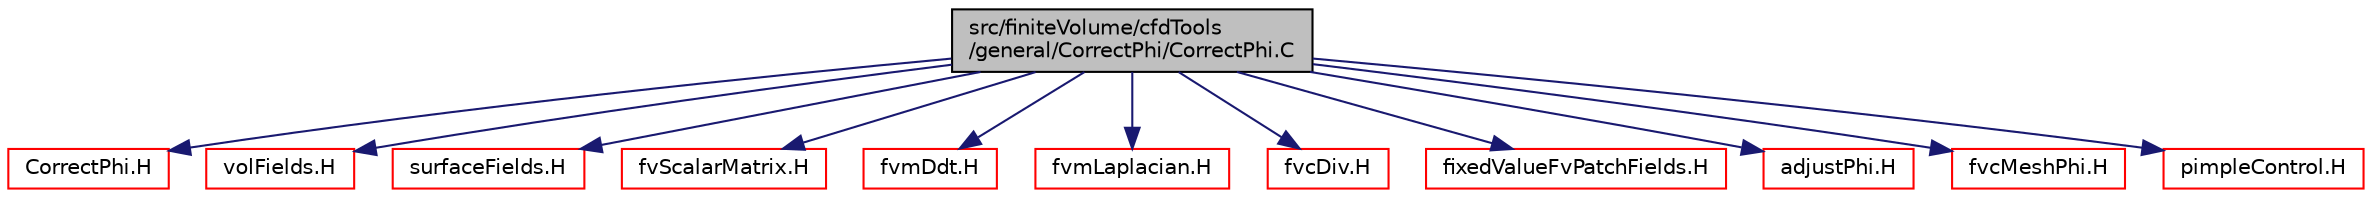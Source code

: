 digraph "src/finiteVolume/cfdTools/general/CorrectPhi/CorrectPhi.C"
{
  bgcolor="transparent";
  edge [fontname="Helvetica",fontsize="10",labelfontname="Helvetica",labelfontsize="10"];
  node [fontname="Helvetica",fontsize="10",shape=record];
  Node1 [label="src/finiteVolume/cfdTools\l/general/CorrectPhi/CorrectPhi.C",height=0.2,width=0.4,color="black", fillcolor="grey75", style="filled", fontcolor="black"];
  Node1 -> Node2 [color="midnightblue",fontsize="10",style="solid",fontname="Helvetica"];
  Node2 [label="CorrectPhi.H",height=0.2,width=0.4,color="red",URL="$a05010.html"];
  Node1 -> Node3 [color="midnightblue",fontsize="10",style="solid",fontname="Helvetica"];
  Node3 [label="volFields.H",height=0.2,width=0.4,color="red",URL="$a05554.html"];
  Node1 -> Node4 [color="midnightblue",fontsize="10",style="solid",fontname="Helvetica"];
  Node4 [label="surfaceFields.H",height=0.2,width=0.4,color="red",URL="$a05549.html",tooltip="Foam::surfaceFields. "];
  Node1 -> Node5 [color="midnightblue",fontsize="10",style="solid",fontname="Helvetica"];
  Node5 [label="fvScalarMatrix.H",height=0.2,width=0.4,color="red",URL="$a05735.html",tooltip="A scalar instance of fvMatrix. "];
  Node1 -> Node6 [color="midnightblue",fontsize="10",style="solid",fontname="Helvetica"];
  Node6 [label="fvmDdt.H",height=0.2,width=0.4,color="red",URL="$a05660.html",tooltip="Calulate the matrix for the first temporal derivative. "];
  Node1 -> Node7 [color="midnightblue",fontsize="10",style="solid",fontname="Helvetica"];
  Node7 [label="fvmLaplacian.H",height=0.2,width=0.4,color="red",URL="$a05664.html",tooltip="Calculate the matrix for the laplacian of the field. "];
  Node1 -> Node8 [color="midnightblue",fontsize="10",style="solid",fontname="Helvetica"];
  Node8 [label="fvcDiv.H",height=0.2,width=0.4,color="red",URL="$a05627.html",tooltip="Calculate the divergence of the given field. "];
  Node1 -> Node9 [color="midnightblue",fontsize="10",style="solid",fontname="Helvetica"];
  Node9 [label="fixedValueFvPatchFields.H",height=0.2,width=0.4,color="red",URL="$a05130.html"];
  Node1 -> Node10 [color="midnightblue",fontsize="10",style="solid",fontname="Helvetica"];
  Node10 [label="adjustPhi.H",height=0.2,width=0.4,color="red",URL="$a05006.html",tooltip="For cases which do no have a pressure boundary adjust the balance of fluxes to obey continuity..."];
  Node1 -> Node11 [color="midnightblue",fontsize="10",style="solid",fontname="Helvetica"];
  Node11 [label="fvcMeshPhi.H",height=0.2,width=0.4,color="red",URL="$a05637.html",tooltip="Calculate the mesh motion flux and convert fluxes from absolute to relative and back. "];
  Node1 -> Node12 [color="midnightblue",fontsize="10",style="solid",fontname="Helvetica"];
  Node12 [label="pimpleControl.H",height=0.2,width=0.4,color="red",URL="$a05068.html"];
}
